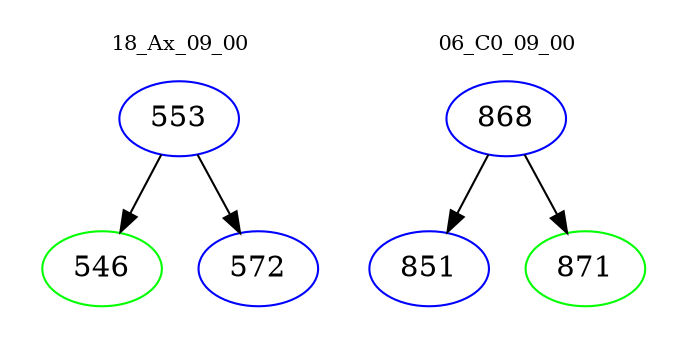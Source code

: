digraph{
subgraph cluster_0 {
color = white
label = "18_Ax_09_00";
fontsize=10;
T0_553 [label="553", color="blue"]
T0_553 -> T0_546 [color="black"]
T0_546 [label="546", color="green"]
T0_553 -> T0_572 [color="black"]
T0_572 [label="572", color="blue"]
}
subgraph cluster_1 {
color = white
label = "06_C0_09_00";
fontsize=10;
T1_868 [label="868", color="blue"]
T1_868 -> T1_851 [color="black"]
T1_851 [label="851", color="blue"]
T1_868 -> T1_871 [color="black"]
T1_871 [label="871", color="green"]
}
}
